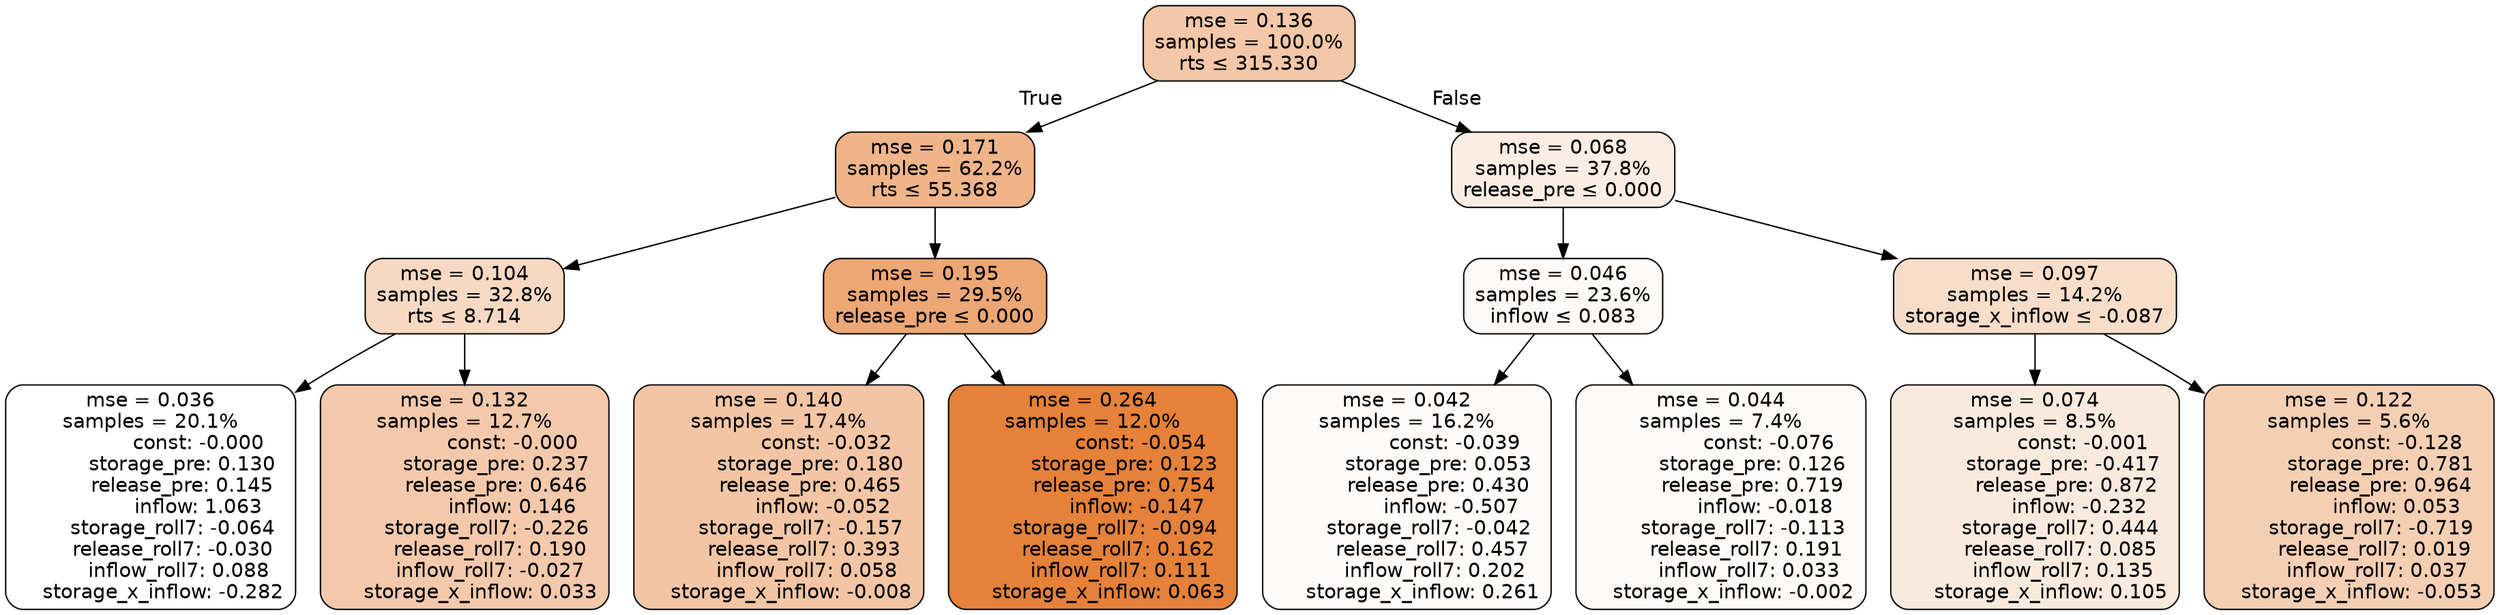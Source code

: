 digraph tree {
bgcolor="transparent"
node [shape=rectangle, style="filled, rounded", color="black", fontname=helvetica] ;
edge [fontname=helvetica] ;
	"0" [label="mse = 0.136
samples = 100.0%
rts &le; 315.330", fillcolor="#f3c7a7"]
	"1" [label="mse = 0.171
samples = 62.2%
rts &le; 55.368", fillcolor="#efb48a"]
	"2" [label="mse = 0.104
samples = 32.8%
rts &le; 8.714", fillcolor="#f7d9c3"]
	"3" [label="mse = 0.036
samples = 20.1%
               const: -0.000
          storage_pre: 0.130
          release_pre: 0.145
               inflow: 1.063
       storage_roll7: -0.064
       release_roll7: -0.030
         inflow_roll7: 0.088
    storage_x_inflow: -0.282", fillcolor="#ffffff"]
	"4" [label="mse = 0.132
samples = 12.7%
               const: -0.000
          storage_pre: 0.237
          release_pre: 0.646
               inflow: 0.146
       storage_roll7: -0.226
        release_roll7: 0.190
        inflow_roll7: -0.027
     storage_x_inflow: 0.033", fillcolor="#f4c9ab"]
	"5" [label="mse = 0.195
samples = 29.5%
release_pre &le; 0.000", fillcolor="#eca774"]
	"6" [label="mse = 0.140
samples = 17.4%
               const: -0.032
          storage_pre: 0.180
          release_pre: 0.465
              inflow: -0.052
       storage_roll7: -0.157
        release_roll7: 0.393
         inflow_roll7: 0.058
    storage_x_inflow: -0.008", fillcolor="#f3c5a4"]
	"7" [label="mse = 0.264
samples = 12.0%
               const: -0.054
          storage_pre: 0.123
          release_pre: 0.754
              inflow: -0.147
       storage_roll7: -0.094
        release_roll7: 0.162
         inflow_roll7: 0.111
     storage_x_inflow: 0.063", fillcolor="#e58139"]
	"8" [label="mse = 0.068
samples = 37.8%
release_pre &le; 0.000", fillcolor="#fbede3"]
	"9" [label="mse = 0.046
samples = 23.6%
inflow &le; 0.083", fillcolor="#fdf9f6"]
	"10" [label="mse = 0.042
samples = 16.2%
               const: -0.039
          storage_pre: 0.053
          release_pre: 0.430
              inflow: -0.507
       storage_roll7: -0.042
        release_roll7: 0.457
         inflow_roll7: 0.202
     storage_x_inflow: 0.261", fillcolor="#fefbf9"]
	"11" [label="mse = 0.044
samples = 7.4%
               const: -0.076
          storage_pre: 0.126
          release_pre: 0.719
              inflow: -0.018
       storage_roll7: -0.113
        release_roll7: 0.191
         inflow_roll7: 0.033
    storage_x_inflow: -0.002", fillcolor="#fefaf7"]
	"12" [label="mse = 0.097
samples = 14.2%
storage_x_inflow &le; -0.087", fillcolor="#f8ddc9"]
	"13" [label="mse = 0.074
samples = 8.5%
               const: -0.001
         storage_pre: -0.417
          release_pre: 0.872
              inflow: -0.232
        storage_roll7: 0.444
        release_roll7: 0.085
         inflow_roll7: 0.135
     storage_x_inflow: 0.105", fillcolor="#faeade"]
	"14" [label="mse = 0.122
samples = 5.6%
               const: -0.128
          storage_pre: 0.781
          release_pre: 0.964
               inflow: 0.053
       storage_roll7: -0.719
        release_roll7: 0.019
         inflow_roll7: 0.037
    storage_x_inflow: -0.053", fillcolor="#f5cfb4"]

	"0" -> "1" [labeldistance=2.5, labelangle=45, headlabel="True"]
	"1" -> "2"
	"2" -> "3"
	"2" -> "4"
	"1" -> "5"
	"5" -> "6"
	"5" -> "7"
	"0" -> "8" [labeldistance=2.5, labelangle=-45, headlabel="False"]
	"8" -> "9"
	"9" -> "10"
	"9" -> "11"
	"8" -> "12"
	"12" -> "13"
	"12" -> "14"
}